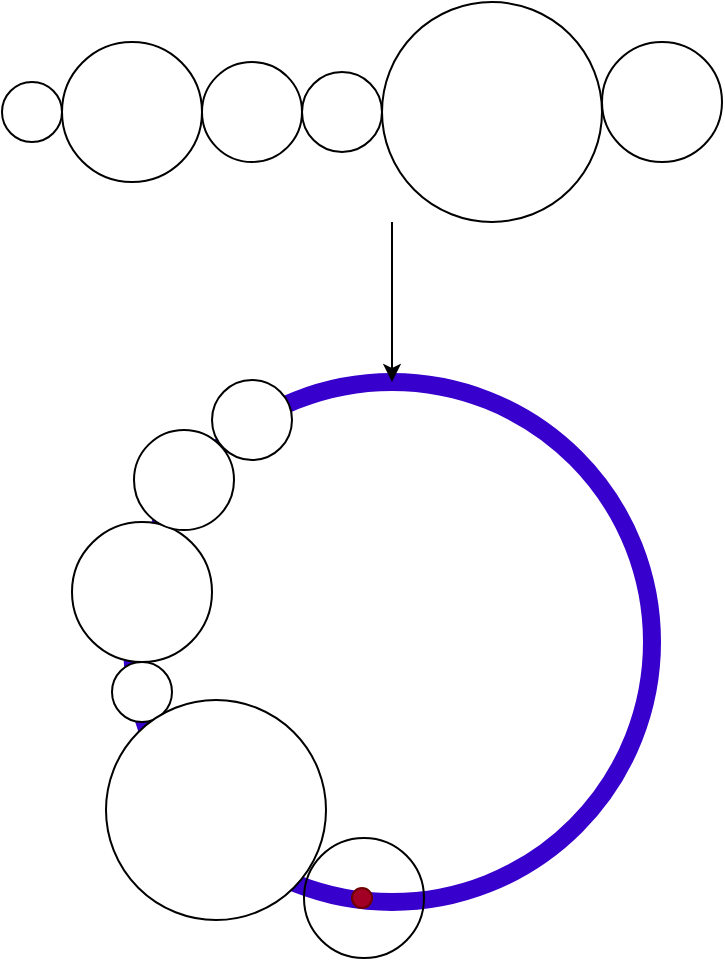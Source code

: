 <mxfile>
    <diagram id="1mXNUYRcO1onU2X7p5n8" name="Page-1">
        <mxGraphModel dx="924" dy="1899" grid="1" gridSize="10" guides="1" tooltips="1" connect="1" arrows="1" fold="1" page="1" pageScale="1" pageWidth="850" pageHeight="1100" math="0" shadow="0">
            <root>
                <mxCell id="0"/>
                <mxCell id="1" parent="0"/>
                <mxCell id="19" value="" style="group" vertex="1" connectable="0" parent="1">
                    <mxGeometry x="220" y="179" width="290" height="289" as="geometry"/>
                </mxCell>
                <mxCell id="2" value="" style="ellipse;whiteSpace=wrap;html=1;aspect=fixed;strokeColor=#3700CC;fontColor=#ffffff;fillColor=none;strokeWidth=9;" parent="19" vertex="1">
                    <mxGeometry x="30" y="1" width="260" height="260" as="geometry"/>
                </mxCell>
                <mxCell id="10" value="" style="ellipse;whiteSpace=wrap;html=1;aspect=fixed;" parent="19" vertex="1">
                    <mxGeometry x="20" y="141" width="30" height="30" as="geometry"/>
                </mxCell>
                <mxCell id="11" value="" style="ellipse;whiteSpace=wrap;html=1;aspect=fixed;" parent="19" vertex="1">
                    <mxGeometry y="71" width="70" height="70" as="geometry"/>
                </mxCell>
                <mxCell id="12" value="" style="ellipse;whiteSpace=wrap;html=1;aspect=fixed;" parent="19" vertex="1">
                    <mxGeometry x="31" y="25" width="50" height="50" as="geometry"/>
                </mxCell>
                <mxCell id="13" value="" style="ellipse;whiteSpace=wrap;html=1;aspect=fixed;" parent="19" vertex="1">
                    <mxGeometry x="70" width="40" height="40" as="geometry"/>
                </mxCell>
                <mxCell id="14" value="" style="ellipse;whiteSpace=wrap;html=1;aspect=fixed;" parent="19" vertex="1">
                    <mxGeometry x="17" y="160" width="110" height="110" as="geometry"/>
                </mxCell>
                <mxCell id="15" value="" style="ellipse;whiteSpace=wrap;html=1;aspect=fixed;fillColor=none;" parent="19" vertex="1">
                    <mxGeometry x="116" y="229" width="60" height="60" as="geometry"/>
                </mxCell>
                <mxCell id="18" value="" style="ellipse;whiteSpace=wrap;html=1;aspect=fixed;fillColor=#a20025;strokeColor=#6F0000;fontColor=#ffffff;" parent="19" vertex="1">
                    <mxGeometry x="140" y="254" width="10" height="10" as="geometry"/>
                </mxCell>
                <mxCell id="20" value="" style="group" vertex="1" connectable="0" parent="1">
                    <mxGeometry x="185" y="-10" width="360" height="110" as="geometry"/>
                </mxCell>
                <mxCell id="4" value="" style="ellipse;whiteSpace=wrap;html=1;aspect=fixed;" parent="20" vertex="1">
                    <mxGeometry y="40" width="30" height="30" as="geometry"/>
                </mxCell>
                <mxCell id="5" value="" style="ellipse;whiteSpace=wrap;html=1;aspect=fixed;" parent="20" vertex="1">
                    <mxGeometry x="30" y="20" width="70" height="70" as="geometry"/>
                </mxCell>
                <mxCell id="6" value="" style="ellipse;whiteSpace=wrap;html=1;aspect=fixed;" parent="20" vertex="1">
                    <mxGeometry x="100" y="30" width="50" height="50" as="geometry"/>
                </mxCell>
                <mxCell id="7" value="" style="ellipse;whiteSpace=wrap;html=1;aspect=fixed;" parent="20" vertex="1">
                    <mxGeometry x="150" y="35" width="40" height="40" as="geometry"/>
                </mxCell>
                <mxCell id="8" value="" style="ellipse;whiteSpace=wrap;html=1;aspect=fixed;" parent="20" vertex="1">
                    <mxGeometry x="190" width="110" height="110" as="geometry"/>
                </mxCell>
                <mxCell id="9" value="" style="ellipse;whiteSpace=wrap;html=1;aspect=fixed;" parent="20" vertex="1">
                    <mxGeometry x="300" y="20" width="60" height="60" as="geometry"/>
                </mxCell>
                <mxCell id="21" value="" style="endArrow=classic;html=1;entryX=0.5;entryY=0;entryDx=0;entryDy=0;" edge="1" parent="1" target="2">
                    <mxGeometry width="50" height="50" relative="1" as="geometry">
                        <mxPoint x="380" y="100" as="sourcePoint"/>
                        <mxPoint x="390" y="180" as="targetPoint"/>
                    </mxGeometry>
                </mxCell>
            </root>
        </mxGraphModel>
    </diagram>
</mxfile>